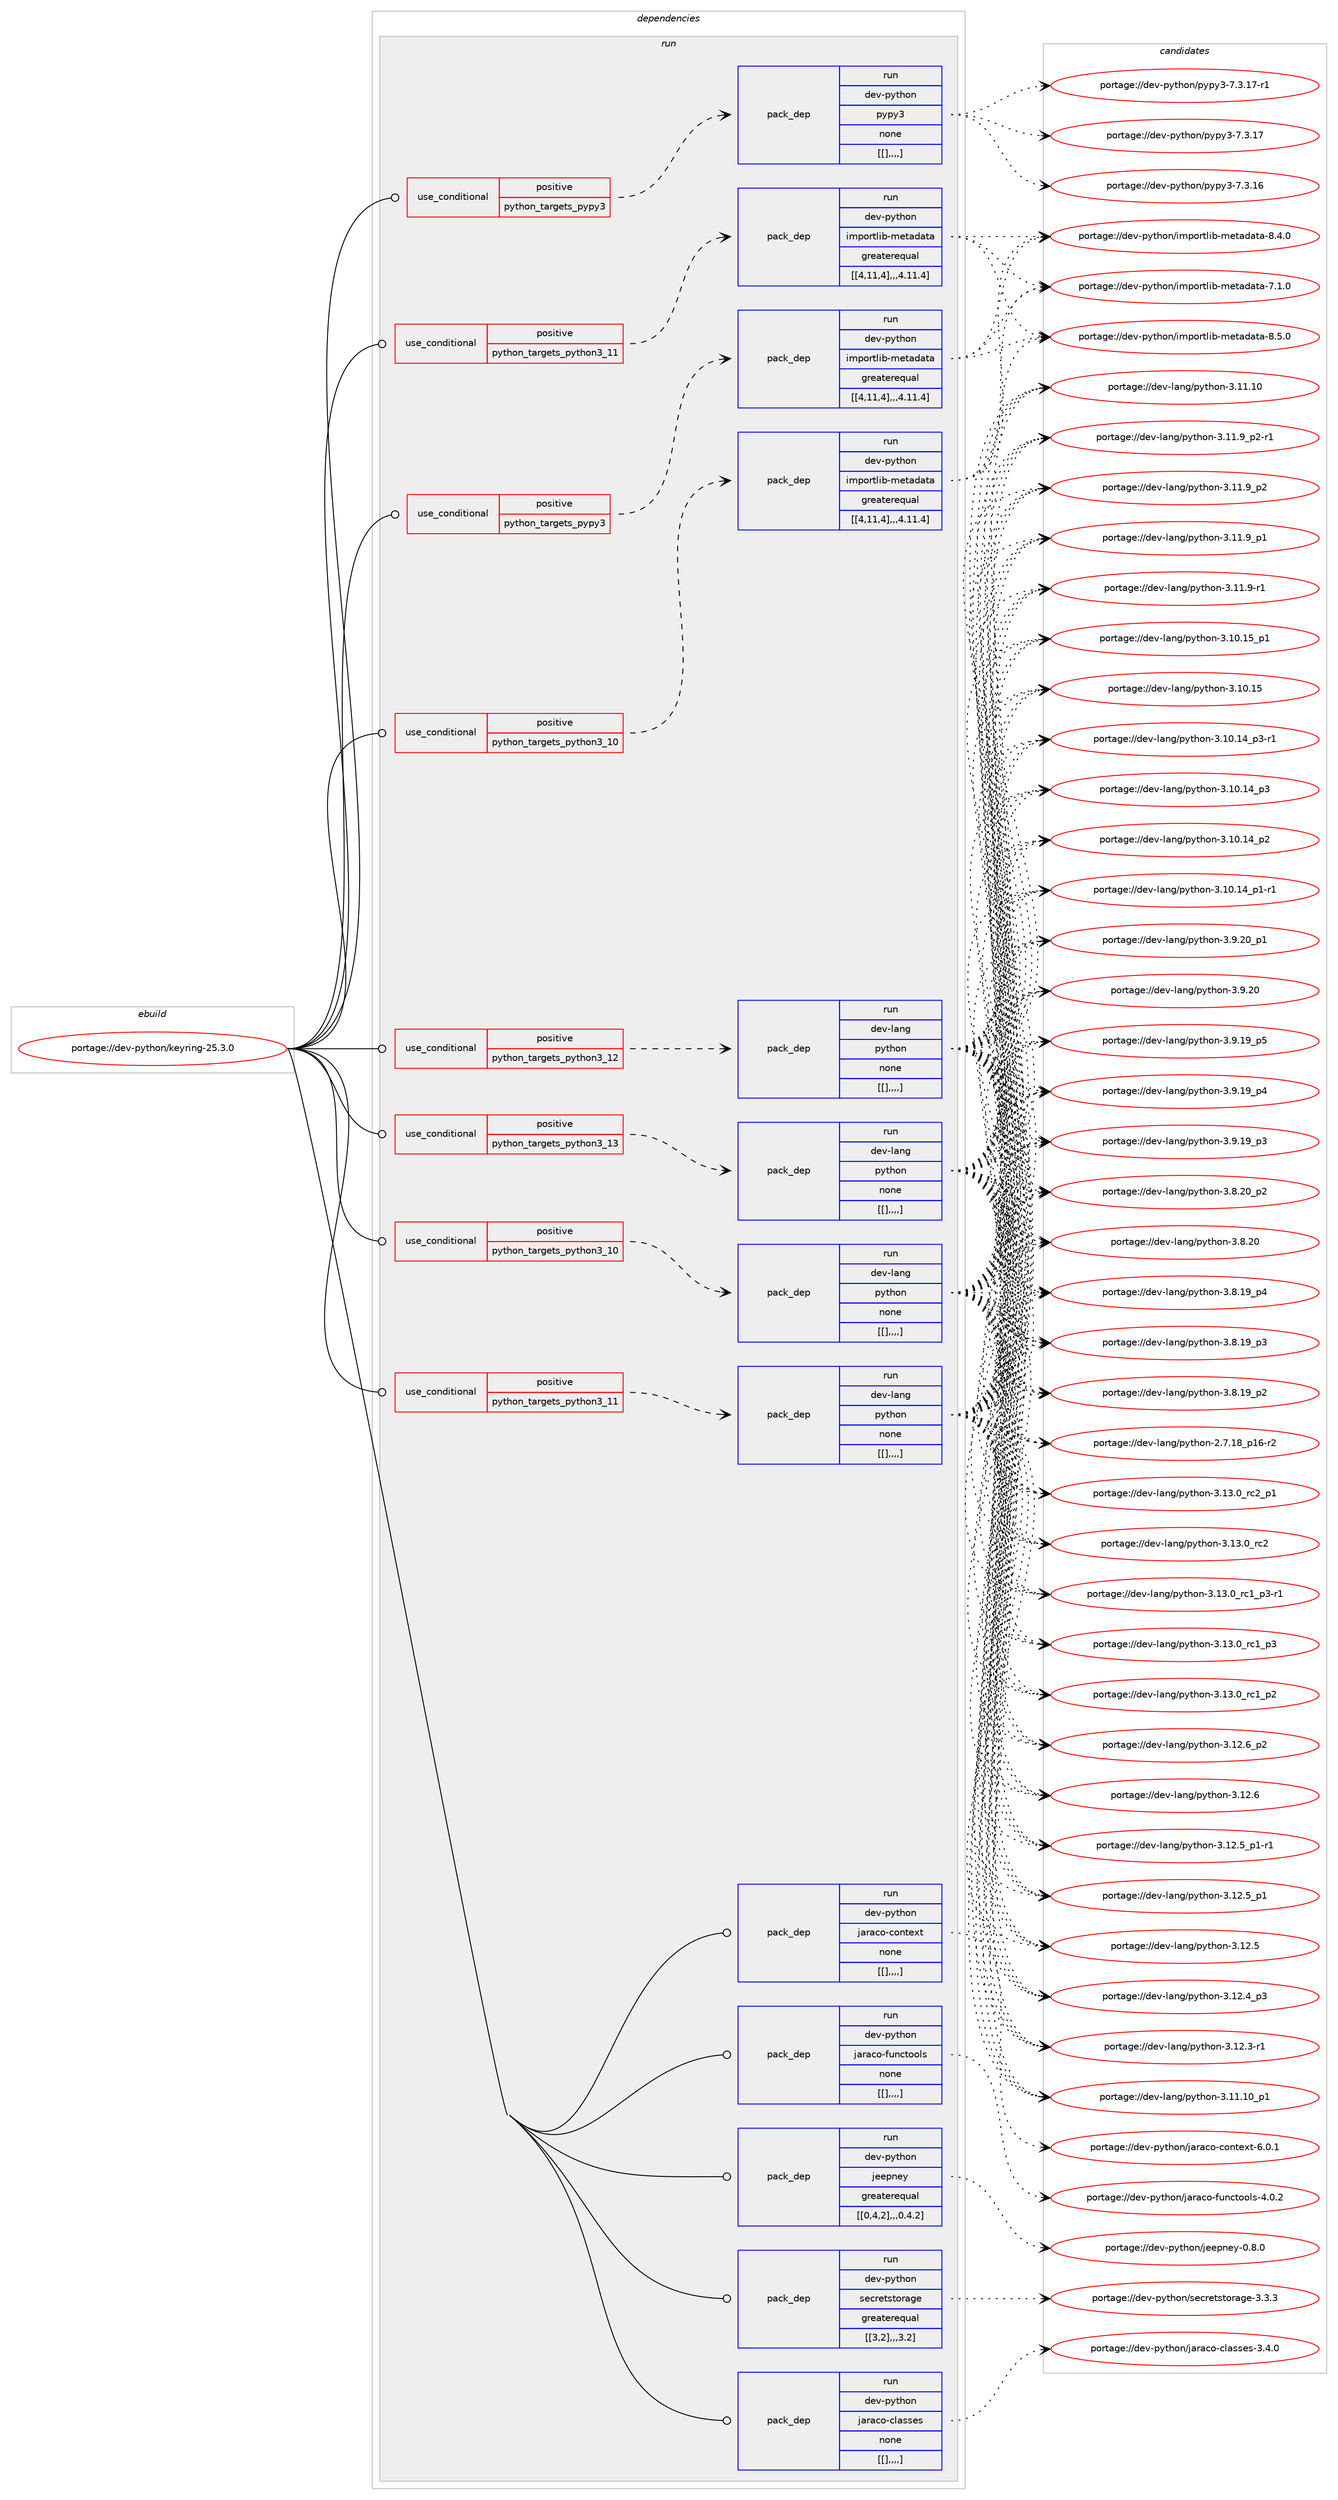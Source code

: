 digraph prolog {

# *************
# Graph options
# *************

newrank=true;
concentrate=true;
compound=true;
graph [rankdir=LR,fontname=Helvetica,fontsize=10,ranksep=1.5];#, ranksep=2.5, nodesep=0.2];
edge  [arrowhead=vee];
node  [fontname=Helvetica,fontsize=10];

# **********
# The ebuild
# **********

subgraph cluster_leftcol {
color=gray;
label=<<i>ebuild</i>>;
id [label="portage://dev-python/keyring-25.3.0", color=red, width=4, href="../dev-python/keyring-25.3.0.svg"];
}

# ****************
# The dependencies
# ****************

subgraph cluster_midcol {
color=gray;
label=<<i>dependencies</i>>;
subgraph cluster_compile {
fillcolor="#eeeeee";
style=filled;
label=<<i>compile</i>>;
}
subgraph cluster_compileandrun {
fillcolor="#eeeeee";
style=filled;
label=<<i>compile and run</i>>;
}
subgraph cluster_run {
fillcolor="#eeeeee";
style=filled;
label=<<i>run</i>>;
subgraph cond35290 {
dependency151425 [label=<<TABLE BORDER="0" CELLBORDER="1" CELLSPACING="0" CELLPADDING="4"><TR><TD ROWSPAN="3" CELLPADDING="10">use_conditional</TD></TR><TR><TD>positive</TD></TR><TR><TD>python_targets_pypy3</TD></TR></TABLE>>, shape=none, color=red];
subgraph pack114921 {
dependency151426 [label=<<TABLE BORDER="0" CELLBORDER="1" CELLSPACING="0" CELLPADDING="4" WIDTH="220"><TR><TD ROWSPAN="6" CELLPADDING="30">pack_dep</TD></TR><TR><TD WIDTH="110">run</TD></TR><TR><TD>dev-python</TD></TR><TR><TD>importlib-metadata</TD></TR><TR><TD>greaterequal</TD></TR><TR><TD>[[4,11,4],,,4.11.4]</TD></TR></TABLE>>, shape=none, color=blue];
}
dependency151425:e -> dependency151426:w [weight=20,style="dashed",arrowhead="vee"];
}
id:e -> dependency151425:w [weight=20,style="solid",arrowhead="odot"];
subgraph cond35291 {
dependency151427 [label=<<TABLE BORDER="0" CELLBORDER="1" CELLSPACING="0" CELLPADDING="4"><TR><TD ROWSPAN="3" CELLPADDING="10">use_conditional</TD></TR><TR><TD>positive</TD></TR><TR><TD>python_targets_pypy3</TD></TR></TABLE>>, shape=none, color=red];
subgraph pack114922 {
dependency151428 [label=<<TABLE BORDER="0" CELLBORDER="1" CELLSPACING="0" CELLPADDING="4" WIDTH="220"><TR><TD ROWSPAN="6" CELLPADDING="30">pack_dep</TD></TR><TR><TD WIDTH="110">run</TD></TR><TR><TD>dev-python</TD></TR><TR><TD>pypy3</TD></TR><TR><TD>none</TD></TR><TR><TD>[[],,,,]</TD></TR></TABLE>>, shape=none, color=blue];
}
dependency151427:e -> dependency151428:w [weight=20,style="dashed",arrowhead="vee"];
}
id:e -> dependency151427:w [weight=20,style="solid",arrowhead="odot"];
subgraph cond35292 {
dependency151429 [label=<<TABLE BORDER="0" CELLBORDER="1" CELLSPACING="0" CELLPADDING="4"><TR><TD ROWSPAN="3" CELLPADDING="10">use_conditional</TD></TR><TR><TD>positive</TD></TR><TR><TD>python_targets_python3_10</TD></TR></TABLE>>, shape=none, color=red];
subgraph pack114923 {
dependency151430 [label=<<TABLE BORDER="0" CELLBORDER="1" CELLSPACING="0" CELLPADDING="4" WIDTH="220"><TR><TD ROWSPAN="6" CELLPADDING="30">pack_dep</TD></TR><TR><TD WIDTH="110">run</TD></TR><TR><TD>dev-lang</TD></TR><TR><TD>python</TD></TR><TR><TD>none</TD></TR><TR><TD>[[],,,,]</TD></TR></TABLE>>, shape=none, color=blue];
}
dependency151429:e -> dependency151430:w [weight=20,style="dashed",arrowhead="vee"];
}
id:e -> dependency151429:w [weight=20,style="solid",arrowhead="odot"];
subgraph cond35293 {
dependency151431 [label=<<TABLE BORDER="0" CELLBORDER="1" CELLSPACING="0" CELLPADDING="4"><TR><TD ROWSPAN="3" CELLPADDING="10">use_conditional</TD></TR><TR><TD>positive</TD></TR><TR><TD>python_targets_python3_10</TD></TR></TABLE>>, shape=none, color=red];
subgraph pack114924 {
dependency151432 [label=<<TABLE BORDER="0" CELLBORDER="1" CELLSPACING="0" CELLPADDING="4" WIDTH="220"><TR><TD ROWSPAN="6" CELLPADDING="30">pack_dep</TD></TR><TR><TD WIDTH="110">run</TD></TR><TR><TD>dev-python</TD></TR><TR><TD>importlib-metadata</TD></TR><TR><TD>greaterequal</TD></TR><TR><TD>[[4,11,4],,,4.11.4]</TD></TR></TABLE>>, shape=none, color=blue];
}
dependency151431:e -> dependency151432:w [weight=20,style="dashed",arrowhead="vee"];
}
id:e -> dependency151431:w [weight=20,style="solid",arrowhead="odot"];
subgraph cond35294 {
dependency151433 [label=<<TABLE BORDER="0" CELLBORDER="1" CELLSPACING="0" CELLPADDING="4"><TR><TD ROWSPAN="3" CELLPADDING="10">use_conditional</TD></TR><TR><TD>positive</TD></TR><TR><TD>python_targets_python3_11</TD></TR></TABLE>>, shape=none, color=red];
subgraph pack114925 {
dependency151434 [label=<<TABLE BORDER="0" CELLBORDER="1" CELLSPACING="0" CELLPADDING="4" WIDTH="220"><TR><TD ROWSPAN="6" CELLPADDING="30">pack_dep</TD></TR><TR><TD WIDTH="110">run</TD></TR><TR><TD>dev-lang</TD></TR><TR><TD>python</TD></TR><TR><TD>none</TD></TR><TR><TD>[[],,,,]</TD></TR></TABLE>>, shape=none, color=blue];
}
dependency151433:e -> dependency151434:w [weight=20,style="dashed",arrowhead="vee"];
}
id:e -> dependency151433:w [weight=20,style="solid",arrowhead="odot"];
subgraph cond35295 {
dependency151435 [label=<<TABLE BORDER="0" CELLBORDER="1" CELLSPACING="0" CELLPADDING="4"><TR><TD ROWSPAN="3" CELLPADDING="10">use_conditional</TD></TR><TR><TD>positive</TD></TR><TR><TD>python_targets_python3_11</TD></TR></TABLE>>, shape=none, color=red];
subgraph pack114926 {
dependency151436 [label=<<TABLE BORDER="0" CELLBORDER="1" CELLSPACING="0" CELLPADDING="4" WIDTH="220"><TR><TD ROWSPAN="6" CELLPADDING="30">pack_dep</TD></TR><TR><TD WIDTH="110">run</TD></TR><TR><TD>dev-python</TD></TR><TR><TD>importlib-metadata</TD></TR><TR><TD>greaterequal</TD></TR><TR><TD>[[4,11,4],,,4.11.4]</TD></TR></TABLE>>, shape=none, color=blue];
}
dependency151435:e -> dependency151436:w [weight=20,style="dashed",arrowhead="vee"];
}
id:e -> dependency151435:w [weight=20,style="solid",arrowhead="odot"];
subgraph cond35296 {
dependency151437 [label=<<TABLE BORDER="0" CELLBORDER="1" CELLSPACING="0" CELLPADDING="4"><TR><TD ROWSPAN="3" CELLPADDING="10">use_conditional</TD></TR><TR><TD>positive</TD></TR><TR><TD>python_targets_python3_12</TD></TR></TABLE>>, shape=none, color=red];
subgraph pack114927 {
dependency151438 [label=<<TABLE BORDER="0" CELLBORDER="1" CELLSPACING="0" CELLPADDING="4" WIDTH="220"><TR><TD ROWSPAN="6" CELLPADDING="30">pack_dep</TD></TR><TR><TD WIDTH="110">run</TD></TR><TR><TD>dev-lang</TD></TR><TR><TD>python</TD></TR><TR><TD>none</TD></TR><TR><TD>[[],,,,]</TD></TR></TABLE>>, shape=none, color=blue];
}
dependency151437:e -> dependency151438:w [weight=20,style="dashed",arrowhead="vee"];
}
id:e -> dependency151437:w [weight=20,style="solid",arrowhead="odot"];
subgraph cond35297 {
dependency151439 [label=<<TABLE BORDER="0" CELLBORDER="1" CELLSPACING="0" CELLPADDING="4"><TR><TD ROWSPAN="3" CELLPADDING="10">use_conditional</TD></TR><TR><TD>positive</TD></TR><TR><TD>python_targets_python3_13</TD></TR></TABLE>>, shape=none, color=red];
subgraph pack114928 {
dependency151440 [label=<<TABLE BORDER="0" CELLBORDER="1" CELLSPACING="0" CELLPADDING="4" WIDTH="220"><TR><TD ROWSPAN="6" CELLPADDING="30">pack_dep</TD></TR><TR><TD WIDTH="110">run</TD></TR><TR><TD>dev-lang</TD></TR><TR><TD>python</TD></TR><TR><TD>none</TD></TR><TR><TD>[[],,,,]</TD></TR></TABLE>>, shape=none, color=blue];
}
dependency151439:e -> dependency151440:w [weight=20,style="dashed",arrowhead="vee"];
}
id:e -> dependency151439:w [weight=20,style="solid",arrowhead="odot"];
subgraph pack114929 {
dependency151441 [label=<<TABLE BORDER="0" CELLBORDER="1" CELLSPACING="0" CELLPADDING="4" WIDTH="220"><TR><TD ROWSPAN="6" CELLPADDING="30">pack_dep</TD></TR><TR><TD WIDTH="110">run</TD></TR><TR><TD>dev-python</TD></TR><TR><TD>jaraco-classes</TD></TR><TR><TD>none</TD></TR><TR><TD>[[],,,,]</TD></TR></TABLE>>, shape=none, color=blue];
}
id:e -> dependency151441:w [weight=20,style="solid",arrowhead="odot"];
subgraph pack114930 {
dependency151442 [label=<<TABLE BORDER="0" CELLBORDER="1" CELLSPACING="0" CELLPADDING="4" WIDTH="220"><TR><TD ROWSPAN="6" CELLPADDING="30">pack_dep</TD></TR><TR><TD WIDTH="110">run</TD></TR><TR><TD>dev-python</TD></TR><TR><TD>jaraco-context</TD></TR><TR><TD>none</TD></TR><TR><TD>[[],,,,]</TD></TR></TABLE>>, shape=none, color=blue];
}
id:e -> dependency151442:w [weight=20,style="solid",arrowhead="odot"];
subgraph pack114931 {
dependency151443 [label=<<TABLE BORDER="0" CELLBORDER="1" CELLSPACING="0" CELLPADDING="4" WIDTH="220"><TR><TD ROWSPAN="6" CELLPADDING="30">pack_dep</TD></TR><TR><TD WIDTH="110">run</TD></TR><TR><TD>dev-python</TD></TR><TR><TD>jaraco-functools</TD></TR><TR><TD>none</TD></TR><TR><TD>[[],,,,]</TD></TR></TABLE>>, shape=none, color=blue];
}
id:e -> dependency151443:w [weight=20,style="solid",arrowhead="odot"];
subgraph pack114932 {
dependency151444 [label=<<TABLE BORDER="0" CELLBORDER="1" CELLSPACING="0" CELLPADDING="4" WIDTH="220"><TR><TD ROWSPAN="6" CELLPADDING="30">pack_dep</TD></TR><TR><TD WIDTH="110">run</TD></TR><TR><TD>dev-python</TD></TR><TR><TD>jeepney</TD></TR><TR><TD>greaterequal</TD></TR><TR><TD>[[0,4,2],,,0.4.2]</TD></TR></TABLE>>, shape=none, color=blue];
}
id:e -> dependency151444:w [weight=20,style="solid",arrowhead="odot"];
subgraph pack114933 {
dependency151445 [label=<<TABLE BORDER="0" CELLBORDER="1" CELLSPACING="0" CELLPADDING="4" WIDTH="220"><TR><TD ROWSPAN="6" CELLPADDING="30">pack_dep</TD></TR><TR><TD WIDTH="110">run</TD></TR><TR><TD>dev-python</TD></TR><TR><TD>secretstorage</TD></TR><TR><TD>greaterequal</TD></TR><TR><TD>[[3,2],,,3.2]</TD></TR></TABLE>>, shape=none, color=blue];
}
id:e -> dependency151445:w [weight=20,style="solid",arrowhead="odot"];
}
}

# **************
# The candidates
# **************

subgraph cluster_choices {
rank=same;
color=gray;
label=<<i>candidates</i>>;

subgraph choice114921 {
color=black;
nodesep=1;
choice10010111845112121116104111110471051091121111141161081059845109101116971009711697455646534648 [label="portage://dev-python/importlib-metadata-8.5.0", color=red, width=4,href="../dev-python/importlib-metadata-8.5.0.svg"];
choice10010111845112121116104111110471051091121111141161081059845109101116971009711697455646524648 [label="portage://dev-python/importlib-metadata-8.4.0", color=red, width=4,href="../dev-python/importlib-metadata-8.4.0.svg"];
choice10010111845112121116104111110471051091121111141161081059845109101116971009711697455546494648 [label="portage://dev-python/importlib-metadata-7.1.0", color=red, width=4,href="../dev-python/importlib-metadata-7.1.0.svg"];
dependency151426:e -> choice10010111845112121116104111110471051091121111141161081059845109101116971009711697455646534648:w [style=dotted,weight="100"];
dependency151426:e -> choice10010111845112121116104111110471051091121111141161081059845109101116971009711697455646524648:w [style=dotted,weight="100"];
dependency151426:e -> choice10010111845112121116104111110471051091121111141161081059845109101116971009711697455546494648:w [style=dotted,weight="100"];
}
subgraph choice114922 {
color=black;
nodesep=1;
choice100101118451121211161041111104711212111212151455546514649554511449 [label="portage://dev-python/pypy3-7.3.17-r1", color=red, width=4,href="../dev-python/pypy3-7.3.17-r1.svg"];
choice10010111845112121116104111110471121211121215145554651464955 [label="portage://dev-python/pypy3-7.3.17", color=red, width=4,href="../dev-python/pypy3-7.3.17.svg"];
choice10010111845112121116104111110471121211121215145554651464954 [label="portage://dev-python/pypy3-7.3.16", color=red, width=4,href="../dev-python/pypy3-7.3.16.svg"];
dependency151428:e -> choice100101118451121211161041111104711212111212151455546514649554511449:w [style=dotted,weight="100"];
dependency151428:e -> choice10010111845112121116104111110471121211121215145554651464955:w [style=dotted,weight="100"];
dependency151428:e -> choice10010111845112121116104111110471121211121215145554651464954:w [style=dotted,weight="100"];
}
subgraph choice114923 {
color=black;
nodesep=1;
choice100101118451089711010347112121116104111110455146495146489511499509511249 [label="portage://dev-lang/python-3.13.0_rc2_p1", color=red, width=4,href="../dev-lang/python-3.13.0_rc2_p1.svg"];
choice10010111845108971101034711212111610411111045514649514648951149950 [label="portage://dev-lang/python-3.13.0_rc2", color=red, width=4,href="../dev-lang/python-3.13.0_rc2.svg"];
choice1001011184510897110103471121211161041111104551464951464895114994995112514511449 [label="portage://dev-lang/python-3.13.0_rc1_p3-r1", color=red, width=4,href="../dev-lang/python-3.13.0_rc1_p3-r1.svg"];
choice100101118451089711010347112121116104111110455146495146489511499499511251 [label="portage://dev-lang/python-3.13.0_rc1_p3", color=red, width=4,href="../dev-lang/python-3.13.0_rc1_p3.svg"];
choice100101118451089711010347112121116104111110455146495146489511499499511250 [label="portage://dev-lang/python-3.13.0_rc1_p2", color=red, width=4,href="../dev-lang/python-3.13.0_rc1_p2.svg"];
choice100101118451089711010347112121116104111110455146495046549511250 [label="portage://dev-lang/python-3.12.6_p2", color=red, width=4,href="../dev-lang/python-3.12.6_p2.svg"];
choice10010111845108971101034711212111610411111045514649504654 [label="portage://dev-lang/python-3.12.6", color=red, width=4,href="../dev-lang/python-3.12.6.svg"];
choice1001011184510897110103471121211161041111104551464950465395112494511449 [label="portage://dev-lang/python-3.12.5_p1-r1", color=red, width=4,href="../dev-lang/python-3.12.5_p1-r1.svg"];
choice100101118451089711010347112121116104111110455146495046539511249 [label="portage://dev-lang/python-3.12.5_p1", color=red, width=4,href="../dev-lang/python-3.12.5_p1.svg"];
choice10010111845108971101034711212111610411111045514649504653 [label="portage://dev-lang/python-3.12.5", color=red, width=4,href="../dev-lang/python-3.12.5.svg"];
choice100101118451089711010347112121116104111110455146495046529511251 [label="portage://dev-lang/python-3.12.4_p3", color=red, width=4,href="../dev-lang/python-3.12.4_p3.svg"];
choice100101118451089711010347112121116104111110455146495046514511449 [label="portage://dev-lang/python-3.12.3-r1", color=red, width=4,href="../dev-lang/python-3.12.3-r1.svg"];
choice10010111845108971101034711212111610411111045514649494649489511249 [label="portage://dev-lang/python-3.11.10_p1", color=red, width=4,href="../dev-lang/python-3.11.10_p1.svg"];
choice1001011184510897110103471121211161041111104551464949464948 [label="portage://dev-lang/python-3.11.10", color=red, width=4,href="../dev-lang/python-3.11.10.svg"];
choice1001011184510897110103471121211161041111104551464949465795112504511449 [label="portage://dev-lang/python-3.11.9_p2-r1", color=red, width=4,href="../dev-lang/python-3.11.9_p2-r1.svg"];
choice100101118451089711010347112121116104111110455146494946579511250 [label="portage://dev-lang/python-3.11.9_p2", color=red, width=4,href="../dev-lang/python-3.11.9_p2.svg"];
choice100101118451089711010347112121116104111110455146494946579511249 [label="portage://dev-lang/python-3.11.9_p1", color=red, width=4,href="../dev-lang/python-3.11.9_p1.svg"];
choice100101118451089711010347112121116104111110455146494946574511449 [label="portage://dev-lang/python-3.11.9-r1", color=red, width=4,href="../dev-lang/python-3.11.9-r1.svg"];
choice10010111845108971101034711212111610411111045514649484649539511249 [label="portage://dev-lang/python-3.10.15_p1", color=red, width=4,href="../dev-lang/python-3.10.15_p1.svg"];
choice1001011184510897110103471121211161041111104551464948464953 [label="portage://dev-lang/python-3.10.15", color=red, width=4,href="../dev-lang/python-3.10.15.svg"];
choice100101118451089711010347112121116104111110455146494846495295112514511449 [label="portage://dev-lang/python-3.10.14_p3-r1", color=red, width=4,href="../dev-lang/python-3.10.14_p3-r1.svg"];
choice10010111845108971101034711212111610411111045514649484649529511251 [label="portage://dev-lang/python-3.10.14_p3", color=red, width=4,href="../dev-lang/python-3.10.14_p3.svg"];
choice10010111845108971101034711212111610411111045514649484649529511250 [label="portage://dev-lang/python-3.10.14_p2", color=red, width=4,href="../dev-lang/python-3.10.14_p2.svg"];
choice100101118451089711010347112121116104111110455146494846495295112494511449 [label="portage://dev-lang/python-3.10.14_p1-r1", color=red, width=4,href="../dev-lang/python-3.10.14_p1-r1.svg"];
choice100101118451089711010347112121116104111110455146574650489511249 [label="portage://dev-lang/python-3.9.20_p1", color=red, width=4,href="../dev-lang/python-3.9.20_p1.svg"];
choice10010111845108971101034711212111610411111045514657465048 [label="portage://dev-lang/python-3.9.20", color=red, width=4,href="../dev-lang/python-3.9.20.svg"];
choice100101118451089711010347112121116104111110455146574649579511253 [label="portage://dev-lang/python-3.9.19_p5", color=red, width=4,href="../dev-lang/python-3.9.19_p5.svg"];
choice100101118451089711010347112121116104111110455146574649579511252 [label="portage://dev-lang/python-3.9.19_p4", color=red, width=4,href="../dev-lang/python-3.9.19_p4.svg"];
choice100101118451089711010347112121116104111110455146574649579511251 [label="portage://dev-lang/python-3.9.19_p3", color=red, width=4,href="../dev-lang/python-3.9.19_p3.svg"];
choice100101118451089711010347112121116104111110455146564650489511250 [label="portage://dev-lang/python-3.8.20_p2", color=red, width=4,href="../dev-lang/python-3.8.20_p2.svg"];
choice10010111845108971101034711212111610411111045514656465048 [label="portage://dev-lang/python-3.8.20", color=red, width=4,href="../dev-lang/python-3.8.20.svg"];
choice100101118451089711010347112121116104111110455146564649579511252 [label="portage://dev-lang/python-3.8.19_p4", color=red, width=4,href="../dev-lang/python-3.8.19_p4.svg"];
choice100101118451089711010347112121116104111110455146564649579511251 [label="portage://dev-lang/python-3.8.19_p3", color=red, width=4,href="../dev-lang/python-3.8.19_p3.svg"];
choice100101118451089711010347112121116104111110455146564649579511250 [label="portage://dev-lang/python-3.8.19_p2", color=red, width=4,href="../dev-lang/python-3.8.19_p2.svg"];
choice100101118451089711010347112121116104111110455046554649569511249544511450 [label="portage://dev-lang/python-2.7.18_p16-r2", color=red, width=4,href="../dev-lang/python-2.7.18_p16-r2.svg"];
dependency151430:e -> choice100101118451089711010347112121116104111110455146495146489511499509511249:w [style=dotted,weight="100"];
dependency151430:e -> choice10010111845108971101034711212111610411111045514649514648951149950:w [style=dotted,weight="100"];
dependency151430:e -> choice1001011184510897110103471121211161041111104551464951464895114994995112514511449:w [style=dotted,weight="100"];
dependency151430:e -> choice100101118451089711010347112121116104111110455146495146489511499499511251:w [style=dotted,weight="100"];
dependency151430:e -> choice100101118451089711010347112121116104111110455146495146489511499499511250:w [style=dotted,weight="100"];
dependency151430:e -> choice100101118451089711010347112121116104111110455146495046549511250:w [style=dotted,weight="100"];
dependency151430:e -> choice10010111845108971101034711212111610411111045514649504654:w [style=dotted,weight="100"];
dependency151430:e -> choice1001011184510897110103471121211161041111104551464950465395112494511449:w [style=dotted,weight="100"];
dependency151430:e -> choice100101118451089711010347112121116104111110455146495046539511249:w [style=dotted,weight="100"];
dependency151430:e -> choice10010111845108971101034711212111610411111045514649504653:w [style=dotted,weight="100"];
dependency151430:e -> choice100101118451089711010347112121116104111110455146495046529511251:w [style=dotted,weight="100"];
dependency151430:e -> choice100101118451089711010347112121116104111110455146495046514511449:w [style=dotted,weight="100"];
dependency151430:e -> choice10010111845108971101034711212111610411111045514649494649489511249:w [style=dotted,weight="100"];
dependency151430:e -> choice1001011184510897110103471121211161041111104551464949464948:w [style=dotted,weight="100"];
dependency151430:e -> choice1001011184510897110103471121211161041111104551464949465795112504511449:w [style=dotted,weight="100"];
dependency151430:e -> choice100101118451089711010347112121116104111110455146494946579511250:w [style=dotted,weight="100"];
dependency151430:e -> choice100101118451089711010347112121116104111110455146494946579511249:w [style=dotted,weight="100"];
dependency151430:e -> choice100101118451089711010347112121116104111110455146494946574511449:w [style=dotted,weight="100"];
dependency151430:e -> choice10010111845108971101034711212111610411111045514649484649539511249:w [style=dotted,weight="100"];
dependency151430:e -> choice1001011184510897110103471121211161041111104551464948464953:w [style=dotted,weight="100"];
dependency151430:e -> choice100101118451089711010347112121116104111110455146494846495295112514511449:w [style=dotted,weight="100"];
dependency151430:e -> choice10010111845108971101034711212111610411111045514649484649529511251:w [style=dotted,weight="100"];
dependency151430:e -> choice10010111845108971101034711212111610411111045514649484649529511250:w [style=dotted,weight="100"];
dependency151430:e -> choice100101118451089711010347112121116104111110455146494846495295112494511449:w [style=dotted,weight="100"];
dependency151430:e -> choice100101118451089711010347112121116104111110455146574650489511249:w [style=dotted,weight="100"];
dependency151430:e -> choice10010111845108971101034711212111610411111045514657465048:w [style=dotted,weight="100"];
dependency151430:e -> choice100101118451089711010347112121116104111110455146574649579511253:w [style=dotted,weight="100"];
dependency151430:e -> choice100101118451089711010347112121116104111110455146574649579511252:w [style=dotted,weight="100"];
dependency151430:e -> choice100101118451089711010347112121116104111110455146574649579511251:w [style=dotted,weight="100"];
dependency151430:e -> choice100101118451089711010347112121116104111110455146564650489511250:w [style=dotted,weight="100"];
dependency151430:e -> choice10010111845108971101034711212111610411111045514656465048:w [style=dotted,weight="100"];
dependency151430:e -> choice100101118451089711010347112121116104111110455146564649579511252:w [style=dotted,weight="100"];
dependency151430:e -> choice100101118451089711010347112121116104111110455146564649579511251:w [style=dotted,weight="100"];
dependency151430:e -> choice100101118451089711010347112121116104111110455146564649579511250:w [style=dotted,weight="100"];
dependency151430:e -> choice100101118451089711010347112121116104111110455046554649569511249544511450:w [style=dotted,weight="100"];
}
subgraph choice114924 {
color=black;
nodesep=1;
choice10010111845112121116104111110471051091121111141161081059845109101116971009711697455646534648 [label="portage://dev-python/importlib-metadata-8.5.0", color=red, width=4,href="../dev-python/importlib-metadata-8.5.0.svg"];
choice10010111845112121116104111110471051091121111141161081059845109101116971009711697455646524648 [label="portage://dev-python/importlib-metadata-8.4.0", color=red, width=4,href="../dev-python/importlib-metadata-8.4.0.svg"];
choice10010111845112121116104111110471051091121111141161081059845109101116971009711697455546494648 [label="portage://dev-python/importlib-metadata-7.1.0", color=red, width=4,href="../dev-python/importlib-metadata-7.1.0.svg"];
dependency151432:e -> choice10010111845112121116104111110471051091121111141161081059845109101116971009711697455646534648:w [style=dotted,weight="100"];
dependency151432:e -> choice10010111845112121116104111110471051091121111141161081059845109101116971009711697455646524648:w [style=dotted,weight="100"];
dependency151432:e -> choice10010111845112121116104111110471051091121111141161081059845109101116971009711697455546494648:w [style=dotted,weight="100"];
}
subgraph choice114925 {
color=black;
nodesep=1;
choice100101118451089711010347112121116104111110455146495146489511499509511249 [label="portage://dev-lang/python-3.13.0_rc2_p1", color=red, width=4,href="../dev-lang/python-3.13.0_rc2_p1.svg"];
choice10010111845108971101034711212111610411111045514649514648951149950 [label="portage://dev-lang/python-3.13.0_rc2", color=red, width=4,href="../dev-lang/python-3.13.0_rc2.svg"];
choice1001011184510897110103471121211161041111104551464951464895114994995112514511449 [label="portage://dev-lang/python-3.13.0_rc1_p3-r1", color=red, width=4,href="../dev-lang/python-3.13.0_rc1_p3-r1.svg"];
choice100101118451089711010347112121116104111110455146495146489511499499511251 [label="portage://dev-lang/python-3.13.0_rc1_p3", color=red, width=4,href="../dev-lang/python-3.13.0_rc1_p3.svg"];
choice100101118451089711010347112121116104111110455146495146489511499499511250 [label="portage://dev-lang/python-3.13.0_rc1_p2", color=red, width=4,href="../dev-lang/python-3.13.0_rc1_p2.svg"];
choice100101118451089711010347112121116104111110455146495046549511250 [label="portage://dev-lang/python-3.12.6_p2", color=red, width=4,href="../dev-lang/python-3.12.6_p2.svg"];
choice10010111845108971101034711212111610411111045514649504654 [label="portage://dev-lang/python-3.12.6", color=red, width=4,href="../dev-lang/python-3.12.6.svg"];
choice1001011184510897110103471121211161041111104551464950465395112494511449 [label="portage://dev-lang/python-3.12.5_p1-r1", color=red, width=4,href="../dev-lang/python-3.12.5_p1-r1.svg"];
choice100101118451089711010347112121116104111110455146495046539511249 [label="portage://dev-lang/python-3.12.5_p1", color=red, width=4,href="../dev-lang/python-3.12.5_p1.svg"];
choice10010111845108971101034711212111610411111045514649504653 [label="portage://dev-lang/python-3.12.5", color=red, width=4,href="../dev-lang/python-3.12.5.svg"];
choice100101118451089711010347112121116104111110455146495046529511251 [label="portage://dev-lang/python-3.12.4_p3", color=red, width=4,href="../dev-lang/python-3.12.4_p3.svg"];
choice100101118451089711010347112121116104111110455146495046514511449 [label="portage://dev-lang/python-3.12.3-r1", color=red, width=4,href="../dev-lang/python-3.12.3-r1.svg"];
choice10010111845108971101034711212111610411111045514649494649489511249 [label="portage://dev-lang/python-3.11.10_p1", color=red, width=4,href="../dev-lang/python-3.11.10_p1.svg"];
choice1001011184510897110103471121211161041111104551464949464948 [label="portage://dev-lang/python-3.11.10", color=red, width=4,href="../dev-lang/python-3.11.10.svg"];
choice1001011184510897110103471121211161041111104551464949465795112504511449 [label="portage://dev-lang/python-3.11.9_p2-r1", color=red, width=4,href="../dev-lang/python-3.11.9_p2-r1.svg"];
choice100101118451089711010347112121116104111110455146494946579511250 [label="portage://dev-lang/python-3.11.9_p2", color=red, width=4,href="../dev-lang/python-3.11.9_p2.svg"];
choice100101118451089711010347112121116104111110455146494946579511249 [label="portage://dev-lang/python-3.11.9_p1", color=red, width=4,href="../dev-lang/python-3.11.9_p1.svg"];
choice100101118451089711010347112121116104111110455146494946574511449 [label="portage://dev-lang/python-3.11.9-r1", color=red, width=4,href="../dev-lang/python-3.11.9-r1.svg"];
choice10010111845108971101034711212111610411111045514649484649539511249 [label="portage://dev-lang/python-3.10.15_p1", color=red, width=4,href="../dev-lang/python-3.10.15_p1.svg"];
choice1001011184510897110103471121211161041111104551464948464953 [label="portage://dev-lang/python-3.10.15", color=red, width=4,href="../dev-lang/python-3.10.15.svg"];
choice100101118451089711010347112121116104111110455146494846495295112514511449 [label="portage://dev-lang/python-3.10.14_p3-r1", color=red, width=4,href="../dev-lang/python-3.10.14_p3-r1.svg"];
choice10010111845108971101034711212111610411111045514649484649529511251 [label="portage://dev-lang/python-3.10.14_p3", color=red, width=4,href="../dev-lang/python-3.10.14_p3.svg"];
choice10010111845108971101034711212111610411111045514649484649529511250 [label="portage://dev-lang/python-3.10.14_p2", color=red, width=4,href="../dev-lang/python-3.10.14_p2.svg"];
choice100101118451089711010347112121116104111110455146494846495295112494511449 [label="portage://dev-lang/python-3.10.14_p1-r1", color=red, width=4,href="../dev-lang/python-3.10.14_p1-r1.svg"];
choice100101118451089711010347112121116104111110455146574650489511249 [label="portage://dev-lang/python-3.9.20_p1", color=red, width=4,href="../dev-lang/python-3.9.20_p1.svg"];
choice10010111845108971101034711212111610411111045514657465048 [label="portage://dev-lang/python-3.9.20", color=red, width=4,href="../dev-lang/python-3.9.20.svg"];
choice100101118451089711010347112121116104111110455146574649579511253 [label="portage://dev-lang/python-3.9.19_p5", color=red, width=4,href="../dev-lang/python-3.9.19_p5.svg"];
choice100101118451089711010347112121116104111110455146574649579511252 [label="portage://dev-lang/python-3.9.19_p4", color=red, width=4,href="../dev-lang/python-3.9.19_p4.svg"];
choice100101118451089711010347112121116104111110455146574649579511251 [label="portage://dev-lang/python-3.9.19_p3", color=red, width=4,href="../dev-lang/python-3.9.19_p3.svg"];
choice100101118451089711010347112121116104111110455146564650489511250 [label="portage://dev-lang/python-3.8.20_p2", color=red, width=4,href="../dev-lang/python-3.8.20_p2.svg"];
choice10010111845108971101034711212111610411111045514656465048 [label="portage://dev-lang/python-3.8.20", color=red, width=4,href="../dev-lang/python-3.8.20.svg"];
choice100101118451089711010347112121116104111110455146564649579511252 [label="portage://dev-lang/python-3.8.19_p4", color=red, width=4,href="../dev-lang/python-3.8.19_p4.svg"];
choice100101118451089711010347112121116104111110455146564649579511251 [label="portage://dev-lang/python-3.8.19_p3", color=red, width=4,href="../dev-lang/python-3.8.19_p3.svg"];
choice100101118451089711010347112121116104111110455146564649579511250 [label="portage://dev-lang/python-3.8.19_p2", color=red, width=4,href="../dev-lang/python-3.8.19_p2.svg"];
choice100101118451089711010347112121116104111110455046554649569511249544511450 [label="portage://dev-lang/python-2.7.18_p16-r2", color=red, width=4,href="../dev-lang/python-2.7.18_p16-r2.svg"];
dependency151434:e -> choice100101118451089711010347112121116104111110455146495146489511499509511249:w [style=dotted,weight="100"];
dependency151434:e -> choice10010111845108971101034711212111610411111045514649514648951149950:w [style=dotted,weight="100"];
dependency151434:e -> choice1001011184510897110103471121211161041111104551464951464895114994995112514511449:w [style=dotted,weight="100"];
dependency151434:e -> choice100101118451089711010347112121116104111110455146495146489511499499511251:w [style=dotted,weight="100"];
dependency151434:e -> choice100101118451089711010347112121116104111110455146495146489511499499511250:w [style=dotted,weight="100"];
dependency151434:e -> choice100101118451089711010347112121116104111110455146495046549511250:w [style=dotted,weight="100"];
dependency151434:e -> choice10010111845108971101034711212111610411111045514649504654:w [style=dotted,weight="100"];
dependency151434:e -> choice1001011184510897110103471121211161041111104551464950465395112494511449:w [style=dotted,weight="100"];
dependency151434:e -> choice100101118451089711010347112121116104111110455146495046539511249:w [style=dotted,weight="100"];
dependency151434:e -> choice10010111845108971101034711212111610411111045514649504653:w [style=dotted,weight="100"];
dependency151434:e -> choice100101118451089711010347112121116104111110455146495046529511251:w [style=dotted,weight="100"];
dependency151434:e -> choice100101118451089711010347112121116104111110455146495046514511449:w [style=dotted,weight="100"];
dependency151434:e -> choice10010111845108971101034711212111610411111045514649494649489511249:w [style=dotted,weight="100"];
dependency151434:e -> choice1001011184510897110103471121211161041111104551464949464948:w [style=dotted,weight="100"];
dependency151434:e -> choice1001011184510897110103471121211161041111104551464949465795112504511449:w [style=dotted,weight="100"];
dependency151434:e -> choice100101118451089711010347112121116104111110455146494946579511250:w [style=dotted,weight="100"];
dependency151434:e -> choice100101118451089711010347112121116104111110455146494946579511249:w [style=dotted,weight="100"];
dependency151434:e -> choice100101118451089711010347112121116104111110455146494946574511449:w [style=dotted,weight="100"];
dependency151434:e -> choice10010111845108971101034711212111610411111045514649484649539511249:w [style=dotted,weight="100"];
dependency151434:e -> choice1001011184510897110103471121211161041111104551464948464953:w [style=dotted,weight="100"];
dependency151434:e -> choice100101118451089711010347112121116104111110455146494846495295112514511449:w [style=dotted,weight="100"];
dependency151434:e -> choice10010111845108971101034711212111610411111045514649484649529511251:w [style=dotted,weight="100"];
dependency151434:e -> choice10010111845108971101034711212111610411111045514649484649529511250:w [style=dotted,weight="100"];
dependency151434:e -> choice100101118451089711010347112121116104111110455146494846495295112494511449:w [style=dotted,weight="100"];
dependency151434:e -> choice100101118451089711010347112121116104111110455146574650489511249:w [style=dotted,weight="100"];
dependency151434:e -> choice10010111845108971101034711212111610411111045514657465048:w [style=dotted,weight="100"];
dependency151434:e -> choice100101118451089711010347112121116104111110455146574649579511253:w [style=dotted,weight="100"];
dependency151434:e -> choice100101118451089711010347112121116104111110455146574649579511252:w [style=dotted,weight="100"];
dependency151434:e -> choice100101118451089711010347112121116104111110455146574649579511251:w [style=dotted,weight="100"];
dependency151434:e -> choice100101118451089711010347112121116104111110455146564650489511250:w [style=dotted,weight="100"];
dependency151434:e -> choice10010111845108971101034711212111610411111045514656465048:w [style=dotted,weight="100"];
dependency151434:e -> choice100101118451089711010347112121116104111110455146564649579511252:w [style=dotted,weight="100"];
dependency151434:e -> choice100101118451089711010347112121116104111110455146564649579511251:w [style=dotted,weight="100"];
dependency151434:e -> choice100101118451089711010347112121116104111110455146564649579511250:w [style=dotted,weight="100"];
dependency151434:e -> choice100101118451089711010347112121116104111110455046554649569511249544511450:w [style=dotted,weight="100"];
}
subgraph choice114926 {
color=black;
nodesep=1;
choice10010111845112121116104111110471051091121111141161081059845109101116971009711697455646534648 [label="portage://dev-python/importlib-metadata-8.5.0", color=red, width=4,href="../dev-python/importlib-metadata-8.5.0.svg"];
choice10010111845112121116104111110471051091121111141161081059845109101116971009711697455646524648 [label="portage://dev-python/importlib-metadata-8.4.0", color=red, width=4,href="../dev-python/importlib-metadata-8.4.0.svg"];
choice10010111845112121116104111110471051091121111141161081059845109101116971009711697455546494648 [label="portage://dev-python/importlib-metadata-7.1.0", color=red, width=4,href="../dev-python/importlib-metadata-7.1.0.svg"];
dependency151436:e -> choice10010111845112121116104111110471051091121111141161081059845109101116971009711697455646534648:w [style=dotted,weight="100"];
dependency151436:e -> choice10010111845112121116104111110471051091121111141161081059845109101116971009711697455646524648:w [style=dotted,weight="100"];
dependency151436:e -> choice10010111845112121116104111110471051091121111141161081059845109101116971009711697455546494648:w [style=dotted,weight="100"];
}
subgraph choice114927 {
color=black;
nodesep=1;
choice100101118451089711010347112121116104111110455146495146489511499509511249 [label="portage://dev-lang/python-3.13.0_rc2_p1", color=red, width=4,href="../dev-lang/python-3.13.0_rc2_p1.svg"];
choice10010111845108971101034711212111610411111045514649514648951149950 [label="portage://dev-lang/python-3.13.0_rc2", color=red, width=4,href="../dev-lang/python-3.13.0_rc2.svg"];
choice1001011184510897110103471121211161041111104551464951464895114994995112514511449 [label="portage://dev-lang/python-3.13.0_rc1_p3-r1", color=red, width=4,href="../dev-lang/python-3.13.0_rc1_p3-r1.svg"];
choice100101118451089711010347112121116104111110455146495146489511499499511251 [label="portage://dev-lang/python-3.13.0_rc1_p3", color=red, width=4,href="../dev-lang/python-3.13.0_rc1_p3.svg"];
choice100101118451089711010347112121116104111110455146495146489511499499511250 [label="portage://dev-lang/python-3.13.0_rc1_p2", color=red, width=4,href="../dev-lang/python-3.13.0_rc1_p2.svg"];
choice100101118451089711010347112121116104111110455146495046549511250 [label="portage://dev-lang/python-3.12.6_p2", color=red, width=4,href="../dev-lang/python-3.12.6_p2.svg"];
choice10010111845108971101034711212111610411111045514649504654 [label="portage://dev-lang/python-3.12.6", color=red, width=4,href="../dev-lang/python-3.12.6.svg"];
choice1001011184510897110103471121211161041111104551464950465395112494511449 [label="portage://dev-lang/python-3.12.5_p1-r1", color=red, width=4,href="../dev-lang/python-3.12.5_p1-r1.svg"];
choice100101118451089711010347112121116104111110455146495046539511249 [label="portage://dev-lang/python-3.12.5_p1", color=red, width=4,href="../dev-lang/python-3.12.5_p1.svg"];
choice10010111845108971101034711212111610411111045514649504653 [label="portage://dev-lang/python-3.12.5", color=red, width=4,href="../dev-lang/python-3.12.5.svg"];
choice100101118451089711010347112121116104111110455146495046529511251 [label="portage://dev-lang/python-3.12.4_p3", color=red, width=4,href="../dev-lang/python-3.12.4_p3.svg"];
choice100101118451089711010347112121116104111110455146495046514511449 [label="portage://dev-lang/python-3.12.3-r1", color=red, width=4,href="../dev-lang/python-3.12.3-r1.svg"];
choice10010111845108971101034711212111610411111045514649494649489511249 [label="portage://dev-lang/python-3.11.10_p1", color=red, width=4,href="../dev-lang/python-3.11.10_p1.svg"];
choice1001011184510897110103471121211161041111104551464949464948 [label="portage://dev-lang/python-3.11.10", color=red, width=4,href="../dev-lang/python-3.11.10.svg"];
choice1001011184510897110103471121211161041111104551464949465795112504511449 [label="portage://dev-lang/python-3.11.9_p2-r1", color=red, width=4,href="../dev-lang/python-3.11.9_p2-r1.svg"];
choice100101118451089711010347112121116104111110455146494946579511250 [label="portage://dev-lang/python-3.11.9_p2", color=red, width=4,href="../dev-lang/python-3.11.9_p2.svg"];
choice100101118451089711010347112121116104111110455146494946579511249 [label="portage://dev-lang/python-3.11.9_p1", color=red, width=4,href="../dev-lang/python-3.11.9_p1.svg"];
choice100101118451089711010347112121116104111110455146494946574511449 [label="portage://dev-lang/python-3.11.9-r1", color=red, width=4,href="../dev-lang/python-3.11.9-r1.svg"];
choice10010111845108971101034711212111610411111045514649484649539511249 [label="portage://dev-lang/python-3.10.15_p1", color=red, width=4,href="../dev-lang/python-3.10.15_p1.svg"];
choice1001011184510897110103471121211161041111104551464948464953 [label="portage://dev-lang/python-3.10.15", color=red, width=4,href="../dev-lang/python-3.10.15.svg"];
choice100101118451089711010347112121116104111110455146494846495295112514511449 [label="portage://dev-lang/python-3.10.14_p3-r1", color=red, width=4,href="../dev-lang/python-3.10.14_p3-r1.svg"];
choice10010111845108971101034711212111610411111045514649484649529511251 [label="portage://dev-lang/python-3.10.14_p3", color=red, width=4,href="../dev-lang/python-3.10.14_p3.svg"];
choice10010111845108971101034711212111610411111045514649484649529511250 [label="portage://dev-lang/python-3.10.14_p2", color=red, width=4,href="../dev-lang/python-3.10.14_p2.svg"];
choice100101118451089711010347112121116104111110455146494846495295112494511449 [label="portage://dev-lang/python-3.10.14_p1-r1", color=red, width=4,href="../dev-lang/python-3.10.14_p1-r1.svg"];
choice100101118451089711010347112121116104111110455146574650489511249 [label="portage://dev-lang/python-3.9.20_p1", color=red, width=4,href="../dev-lang/python-3.9.20_p1.svg"];
choice10010111845108971101034711212111610411111045514657465048 [label="portage://dev-lang/python-3.9.20", color=red, width=4,href="../dev-lang/python-3.9.20.svg"];
choice100101118451089711010347112121116104111110455146574649579511253 [label="portage://dev-lang/python-3.9.19_p5", color=red, width=4,href="../dev-lang/python-3.9.19_p5.svg"];
choice100101118451089711010347112121116104111110455146574649579511252 [label="portage://dev-lang/python-3.9.19_p4", color=red, width=4,href="../dev-lang/python-3.9.19_p4.svg"];
choice100101118451089711010347112121116104111110455146574649579511251 [label="portage://dev-lang/python-3.9.19_p3", color=red, width=4,href="../dev-lang/python-3.9.19_p3.svg"];
choice100101118451089711010347112121116104111110455146564650489511250 [label="portage://dev-lang/python-3.8.20_p2", color=red, width=4,href="../dev-lang/python-3.8.20_p2.svg"];
choice10010111845108971101034711212111610411111045514656465048 [label="portage://dev-lang/python-3.8.20", color=red, width=4,href="../dev-lang/python-3.8.20.svg"];
choice100101118451089711010347112121116104111110455146564649579511252 [label="portage://dev-lang/python-3.8.19_p4", color=red, width=4,href="../dev-lang/python-3.8.19_p4.svg"];
choice100101118451089711010347112121116104111110455146564649579511251 [label="portage://dev-lang/python-3.8.19_p3", color=red, width=4,href="../dev-lang/python-3.8.19_p3.svg"];
choice100101118451089711010347112121116104111110455146564649579511250 [label="portage://dev-lang/python-3.8.19_p2", color=red, width=4,href="../dev-lang/python-3.8.19_p2.svg"];
choice100101118451089711010347112121116104111110455046554649569511249544511450 [label="portage://dev-lang/python-2.7.18_p16-r2", color=red, width=4,href="../dev-lang/python-2.7.18_p16-r2.svg"];
dependency151438:e -> choice100101118451089711010347112121116104111110455146495146489511499509511249:w [style=dotted,weight="100"];
dependency151438:e -> choice10010111845108971101034711212111610411111045514649514648951149950:w [style=dotted,weight="100"];
dependency151438:e -> choice1001011184510897110103471121211161041111104551464951464895114994995112514511449:w [style=dotted,weight="100"];
dependency151438:e -> choice100101118451089711010347112121116104111110455146495146489511499499511251:w [style=dotted,weight="100"];
dependency151438:e -> choice100101118451089711010347112121116104111110455146495146489511499499511250:w [style=dotted,weight="100"];
dependency151438:e -> choice100101118451089711010347112121116104111110455146495046549511250:w [style=dotted,weight="100"];
dependency151438:e -> choice10010111845108971101034711212111610411111045514649504654:w [style=dotted,weight="100"];
dependency151438:e -> choice1001011184510897110103471121211161041111104551464950465395112494511449:w [style=dotted,weight="100"];
dependency151438:e -> choice100101118451089711010347112121116104111110455146495046539511249:w [style=dotted,weight="100"];
dependency151438:e -> choice10010111845108971101034711212111610411111045514649504653:w [style=dotted,weight="100"];
dependency151438:e -> choice100101118451089711010347112121116104111110455146495046529511251:w [style=dotted,weight="100"];
dependency151438:e -> choice100101118451089711010347112121116104111110455146495046514511449:w [style=dotted,weight="100"];
dependency151438:e -> choice10010111845108971101034711212111610411111045514649494649489511249:w [style=dotted,weight="100"];
dependency151438:e -> choice1001011184510897110103471121211161041111104551464949464948:w [style=dotted,weight="100"];
dependency151438:e -> choice1001011184510897110103471121211161041111104551464949465795112504511449:w [style=dotted,weight="100"];
dependency151438:e -> choice100101118451089711010347112121116104111110455146494946579511250:w [style=dotted,weight="100"];
dependency151438:e -> choice100101118451089711010347112121116104111110455146494946579511249:w [style=dotted,weight="100"];
dependency151438:e -> choice100101118451089711010347112121116104111110455146494946574511449:w [style=dotted,weight="100"];
dependency151438:e -> choice10010111845108971101034711212111610411111045514649484649539511249:w [style=dotted,weight="100"];
dependency151438:e -> choice1001011184510897110103471121211161041111104551464948464953:w [style=dotted,weight="100"];
dependency151438:e -> choice100101118451089711010347112121116104111110455146494846495295112514511449:w [style=dotted,weight="100"];
dependency151438:e -> choice10010111845108971101034711212111610411111045514649484649529511251:w [style=dotted,weight="100"];
dependency151438:e -> choice10010111845108971101034711212111610411111045514649484649529511250:w [style=dotted,weight="100"];
dependency151438:e -> choice100101118451089711010347112121116104111110455146494846495295112494511449:w [style=dotted,weight="100"];
dependency151438:e -> choice100101118451089711010347112121116104111110455146574650489511249:w [style=dotted,weight="100"];
dependency151438:e -> choice10010111845108971101034711212111610411111045514657465048:w [style=dotted,weight="100"];
dependency151438:e -> choice100101118451089711010347112121116104111110455146574649579511253:w [style=dotted,weight="100"];
dependency151438:e -> choice100101118451089711010347112121116104111110455146574649579511252:w [style=dotted,weight="100"];
dependency151438:e -> choice100101118451089711010347112121116104111110455146574649579511251:w [style=dotted,weight="100"];
dependency151438:e -> choice100101118451089711010347112121116104111110455146564650489511250:w [style=dotted,weight="100"];
dependency151438:e -> choice10010111845108971101034711212111610411111045514656465048:w [style=dotted,weight="100"];
dependency151438:e -> choice100101118451089711010347112121116104111110455146564649579511252:w [style=dotted,weight="100"];
dependency151438:e -> choice100101118451089711010347112121116104111110455146564649579511251:w [style=dotted,weight="100"];
dependency151438:e -> choice100101118451089711010347112121116104111110455146564649579511250:w [style=dotted,weight="100"];
dependency151438:e -> choice100101118451089711010347112121116104111110455046554649569511249544511450:w [style=dotted,weight="100"];
}
subgraph choice114928 {
color=black;
nodesep=1;
choice100101118451089711010347112121116104111110455146495146489511499509511249 [label="portage://dev-lang/python-3.13.0_rc2_p1", color=red, width=4,href="../dev-lang/python-3.13.0_rc2_p1.svg"];
choice10010111845108971101034711212111610411111045514649514648951149950 [label="portage://dev-lang/python-3.13.0_rc2", color=red, width=4,href="../dev-lang/python-3.13.0_rc2.svg"];
choice1001011184510897110103471121211161041111104551464951464895114994995112514511449 [label="portage://dev-lang/python-3.13.0_rc1_p3-r1", color=red, width=4,href="../dev-lang/python-3.13.0_rc1_p3-r1.svg"];
choice100101118451089711010347112121116104111110455146495146489511499499511251 [label="portage://dev-lang/python-3.13.0_rc1_p3", color=red, width=4,href="../dev-lang/python-3.13.0_rc1_p3.svg"];
choice100101118451089711010347112121116104111110455146495146489511499499511250 [label="portage://dev-lang/python-3.13.0_rc1_p2", color=red, width=4,href="../dev-lang/python-3.13.0_rc1_p2.svg"];
choice100101118451089711010347112121116104111110455146495046549511250 [label="portage://dev-lang/python-3.12.6_p2", color=red, width=4,href="../dev-lang/python-3.12.6_p2.svg"];
choice10010111845108971101034711212111610411111045514649504654 [label="portage://dev-lang/python-3.12.6", color=red, width=4,href="../dev-lang/python-3.12.6.svg"];
choice1001011184510897110103471121211161041111104551464950465395112494511449 [label="portage://dev-lang/python-3.12.5_p1-r1", color=red, width=4,href="../dev-lang/python-3.12.5_p1-r1.svg"];
choice100101118451089711010347112121116104111110455146495046539511249 [label="portage://dev-lang/python-3.12.5_p1", color=red, width=4,href="../dev-lang/python-3.12.5_p1.svg"];
choice10010111845108971101034711212111610411111045514649504653 [label="portage://dev-lang/python-3.12.5", color=red, width=4,href="../dev-lang/python-3.12.5.svg"];
choice100101118451089711010347112121116104111110455146495046529511251 [label="portage://dev-lang/python-3.12.4_p3", color=red, width=4,href="../dev-lang/python-3.12.4_p3.svg"];
choice100101118451089711010347112121116104111110455146495046514511449 [label="portage://dev-lang/python-3.12.3-r1", color=red, width=4,href="../dev-lang/python-3.12.3-r1.svg"];
choice10010111845108971101034711212111610411111045514649494649489511249 [label="portage://dev-lang/python-3.11.10_p1", color=red, width=4,href="../dev-lang/python-3.11.10_p1.svg"];
choice1001011184510897110103471121211161041111104551464949464948 [label="portage://dev-lang/python-3.11.10", color=red, width=4,href="../dev-lang/python-3.11.10.svg"];
choice1001011184510897110103471121211161041111104551464949465795112504511449 [label="portage://dev-lang/python-3.11.9_p2-r1", color=red, width=4,href="../dev-lang/python-3.11.9_p2-r1.svg"];
choice100101118451089711010347112121116104111110455146494946579511250 [label="portage://dev-lang/python-3.11.9_p2", color=red, width=4,href="../dev-lang/python-3.11.9_p2.svg"];
choice100101118451089711010347112121116104111110455146494946579511249 [label="portage://dev-lang/python-3.11.9_p1", color=red, width=4,href="../dev-lang/python-3.11.9_p1.svg"];
choice100101118451089711010347112121116104111110455146494946574511449 [label="portage://dev-lang/python-3.11.9-r1", color=red, width=4,href="../dev-lang/python-3.11.9-r1.svg"];
choice10010111845108971101034711212111610411111045514649484649539511249 [label="portage://dev-lang/python-3.10.15_p1", color=red, width=4,href="../dev-lang/python-3.10.15_p1.svg"];
choice1001011184510897110103471121211161041111104551464948464953 [label="portage://dev-lang/python-3.10.15", color=red, width=4,href="../dev-lang/python-3.10.15.svg"];
choice100101118451089711010347112121116104111110455146494846495295112514511449 [label="portage://dev-lang/python-3.10.14_p3-r1", color=red, width=4,href="../dev-lang/python-3.10.14_p3-r1.svg"];
choice10010111845108971101034711212111610411111045514649484649529511251 [label="portage://dev-lang/python-3.10.14_p3", color=red, width=4,href="../dev-lang/python-3.10.14_p3.svg"];
choice10010111845108971101034711212111610411111045514649484649529511250 [label="portage://dev-lang/python-3.10.14_p2", color=red, width=4,href="../dev-lang/python-3.10.14_p2.svg"];
choice100101118451089711010347112121116104111110455146494846495295112494511449 [label="portage://dev-lang/python-3.10.14_p1-r1", color=red, width=4,href="../dev-lang/python-3.10.14_p1-r1.svg"];
choice100101118451089711010347112121116104111110455146574650489511249 [label="portage://dev-lang/python-3.9.20_p1", color=red, width=4,href="../dev-lang/python-3.9.20_p1.svg"];
choice10010111845108971101034711212111610411111045514657465048 [label="portage://dev-lang/python-3.9.20", color=red, width=4,href="../dev-lang/python-3.9.20.svg"];
choice100101118451089711010347112121116104111110455146574649579511253 [label="portage://dev-lang/python-3.9.19_p5", color=red, width=4,href="../dev-lang/python-3.9.19_p5.svg"];
choice100101118451089711010347112121116104111110455146574649579511252 [label="portage://dev-lang/python-3.9.19_p4", color=red, width=4,href="../dev-lang/python-3.9.19_p4.svg"];
choice100101118451089711010347112121116104111110455146574649579511251 [label="portage://dev-lang/python-3.9.19_p3", color=red, width=4,href="../dev-lang/python-3.9.19_p3.svg"];
choice100101118451089711010347112121116104111110455146564650489511250 [label="portage://dev-lang/python-3.8.20_p2", color=red, width=4,href="../dev-lang/python-3.8.20_p2.svg"];
choice10010111845108971101034711212111610411111045514656465048 [label="portage://dev-lang/python-3.8.20", color=red, width=4,href="../dev-lang/python-3.8.20.svg"];
choice100101118451089711010347112121116104111110455146564649579511252 [label="portage://dev-lang/python-3.8.19_p4", color=red, width=4,href="../dev-lang/python-3.8.19_p4.svg"];
choice100101118451089711010347112121116104111110455146564649579511251 [label="portage://dev-lang/python-3.8.19_p3", color=red, width=4,href="../dev-lang/python-3.8.19_p3.svg"];
choice100101118451089711010347112121116104111110455146564649579511250 [label="portage://dev-lang/python-3.8.19_p2", color=red, width=4,href="../dev-lang/python-3.8.19_p2.svg"];
choice100101118451089711010347112121116104111110455046554649569511249544511450 [label="portage://dev-lang/python-2.7.18_p16-r2", color=red, width=4,href="../dev-lang/python-2.7.18_p16-r2.svg"];
dependency151440:e -> choice100101118451089711010347112121116104111110455146495146489511499509511249:w [style=dotted,weight="100"];
dependency151440:e -> choice10010111845108971101034711212111610411111045514649514648951149950:w [style=dotted,weight="100"];
dependency151440:e -> choice1001011184510897110103471121211161041111104551464951464895114994995112514511449:w [style=dotted,weight="100"];
dependency151440:e -> choice100101118451089711010347112121116104111110455146495146489511499499511251:w [style=dotted,weight="100"];
dependency151440:e -> choice100101118451089711010347112121116104111110455146495146489511499499511250:w [style=dotted,weight="100"];
dependency151440:e -> choice100101118451089711010347112121116104111110455146495046549511250:w [style=dotted,weight="100"];
dependency151440:e -> choice10010111845108971101034711212111610411111045514649504654:w [style=dotted,weight="100"];
dependency151440:e -> choice1001011184510897110103471121211161041111104551464950465395112494511449:w [style=dotted,weight="100"];
dependency151440:e -> choice100101118451089711010347112121116104111110455146495046539511249:w [style=dotted,weight="100"];
dependency151440:e -> choice10010111845108971101034711212111610411111045514649504653:w [style=dotted,weight="100"];
dependency151440:e -> choice100101118451089711010347112121116104111110455146495046529511251:w [style=dotted,weight="100"];
dependency151440:e -> choice100101118451089711010347112121116104111110455146495046514511449:w [style=dotted,weight="100"];
dependency151440:e -> choice10010111845108971101034711212111610411111045514649494649489511249:w [style=dotted,weight="100"];
dependency151440:e -> choice1001011184510897110103471121211161041111104551464949464948:w [style=dotted,weight="100"];
dependency151440:e -> choice1001011184510897110103471121211161041111104551464949465795112504511449:w [style=dotted,weight="100"];
dependency151440:e -> choice100101118451089711010347112121116104111110455146494946579511250:w [style=dotted,weight="100"];
dependency151440:e -> choice100101118451089711010347112121116104111110455146494946579511249:w [style=dotted,weight="100"];
dependency151440:e -> choice100101118451089711010347112121116104111110455146494946574511449:w [style=dotted,weight="100"];
dependency151440:e -> choice10010111845108971101034711212111610411111045514649484649539511249:w [style=dotted,weight="100"];
dependency151440:e -> choice1001011184510897110103471121211161041111104551464948464953:w [style=dotted,weight="100"];
dependency151440:e -> choice100101118451089711010347112121116104111110455146494846495295112514511449:w [style=dotted,weight="100"];
dependency151440:e -> choice10010111845108971101034711212111610411111045514649484649529511251:w [style=dotted,weight="100"];
dependency151440:e -> choice10010111845108971101034711212111610411111045514649484649529511250:w [style=dotted,weight="100"];
dependency151440:e -> choice100101118451089711010347112121116104111110455146494846495295112494511449:w [style=dotted,weight="100"];
dependency151440:e -> choice100101118451089711010347112121116104111110455146574650489511249:w [style=dotted,weight="100"];
dependency151440:e -> choice10010111845108971101034711212111610411111045514657465048:w [style=dotted,weight="100"];
dependency151440:e -> choice100101118451089711010347112121116104111110455146574649579511253:w [style=dotted,weight="100"];
dependency151440:e -> choice100101118451089711010347112121116104111110455146574649579511252:w [style=dotted,weight="100"];
dependency151440:e -> choice100101118451089711010347112121116104111110455146574649579511251:w [style=dotted,weight="100"];
dependency151440:e -> choice100101118451089711010347112121116104111110455146564650489511250:w [style=dotted,weight="100"];
dependency151440:e -> choice10010111845108971101034711212111610411111045514656465048:w [style=dotted,weight="100"];
dependency151440:e -> choice100101118451089711010347112121116104111110455146564649579511252:w [style=dotted,weight="100"];
dependency151440:e -> choice100101118451089711010347112121116104111110455146564649579511251:w [style=dotted,weight="100"];
dependency151440:e -> choice100101118451089711010347112121116104111110455146564649579511250:w [style=dotted,weight="100"];
dependency151440:e -> choice100101118451089711010347112121116104111110455046554649569511249544511450:w [style=dotted,weight="100"];
}
subgraph choice114929 {
color=black;
nodesep=1;
choice1001011184511212111610411111047106971149799111459910897115115101115455146524648 [label="portage://dev-python/jaraco-classes-3.4.0", color=red, width=4,href="../dev-python/jaraco-classes-3.4.0.svg"];
dependency151441:e -> choice1001011184511212111610411111047106971149799111459910897115115101115455146524648:w [style=dotted,weight="100"];
}
subgraph choice114930 {
color=black;
nodesep=1;
choice10010111845112121116104111110471069711497991114599111110116101120116455446484649 [label="portage://dev-python/jaraco-context-6.0.1", color=red, width=4,href="../dev-python/jaraco-context-6.0.1.svg"];
dependency151442:e -> choice10010111845112121116104111110471069711497991114599111110116101120116455446484649:w [style=dotted,weight="100"];
}
subgraph choice114931 {
color=black;
nodesep=1;
choice10010111845112121116104111110471069711497991114510211711099116111111108115455246484650 [label="portage://dev-python/jaraco-functools-4.0.2", color=red, width=4,href="../dev-python/jaraco-functools-4.0.2.svg"];
dependency151443:e -> choice10010111845112121116104111110471069711497991114510211711099116111111108115455246484650:w [style=dotted,weight="100"];
}
subgraph choice114932 {
color=black;
nodesep=1;
choice1001011184511212111610411111047106101101112110101121454846564648 [label="portage://dev-python/jeepney-0.8.0", color=red, width=4,href="../dev-python/jeepney-0.8.0.svg"];
dependency151444:e -> choice1001011184511212111610411111047106101101112110101121454846564648:w [style=dotted,weight="100"];
}
subgraph choice114933 {
color=black;
nodesep=1;
choice10010111845112121116104111110471151019911410111611511611111497103101455146514651 [label="portage://dev-python/secretstorage-3.3.3", color=red, width=4,href="../dev-python/secretstorage-3.3.3.svg"];
dependency151445:e -> choice10010111845112121116104111110471151019911410111611511611111497103101455146514651:w [style=dotted,weight="100"];
}
}

}
